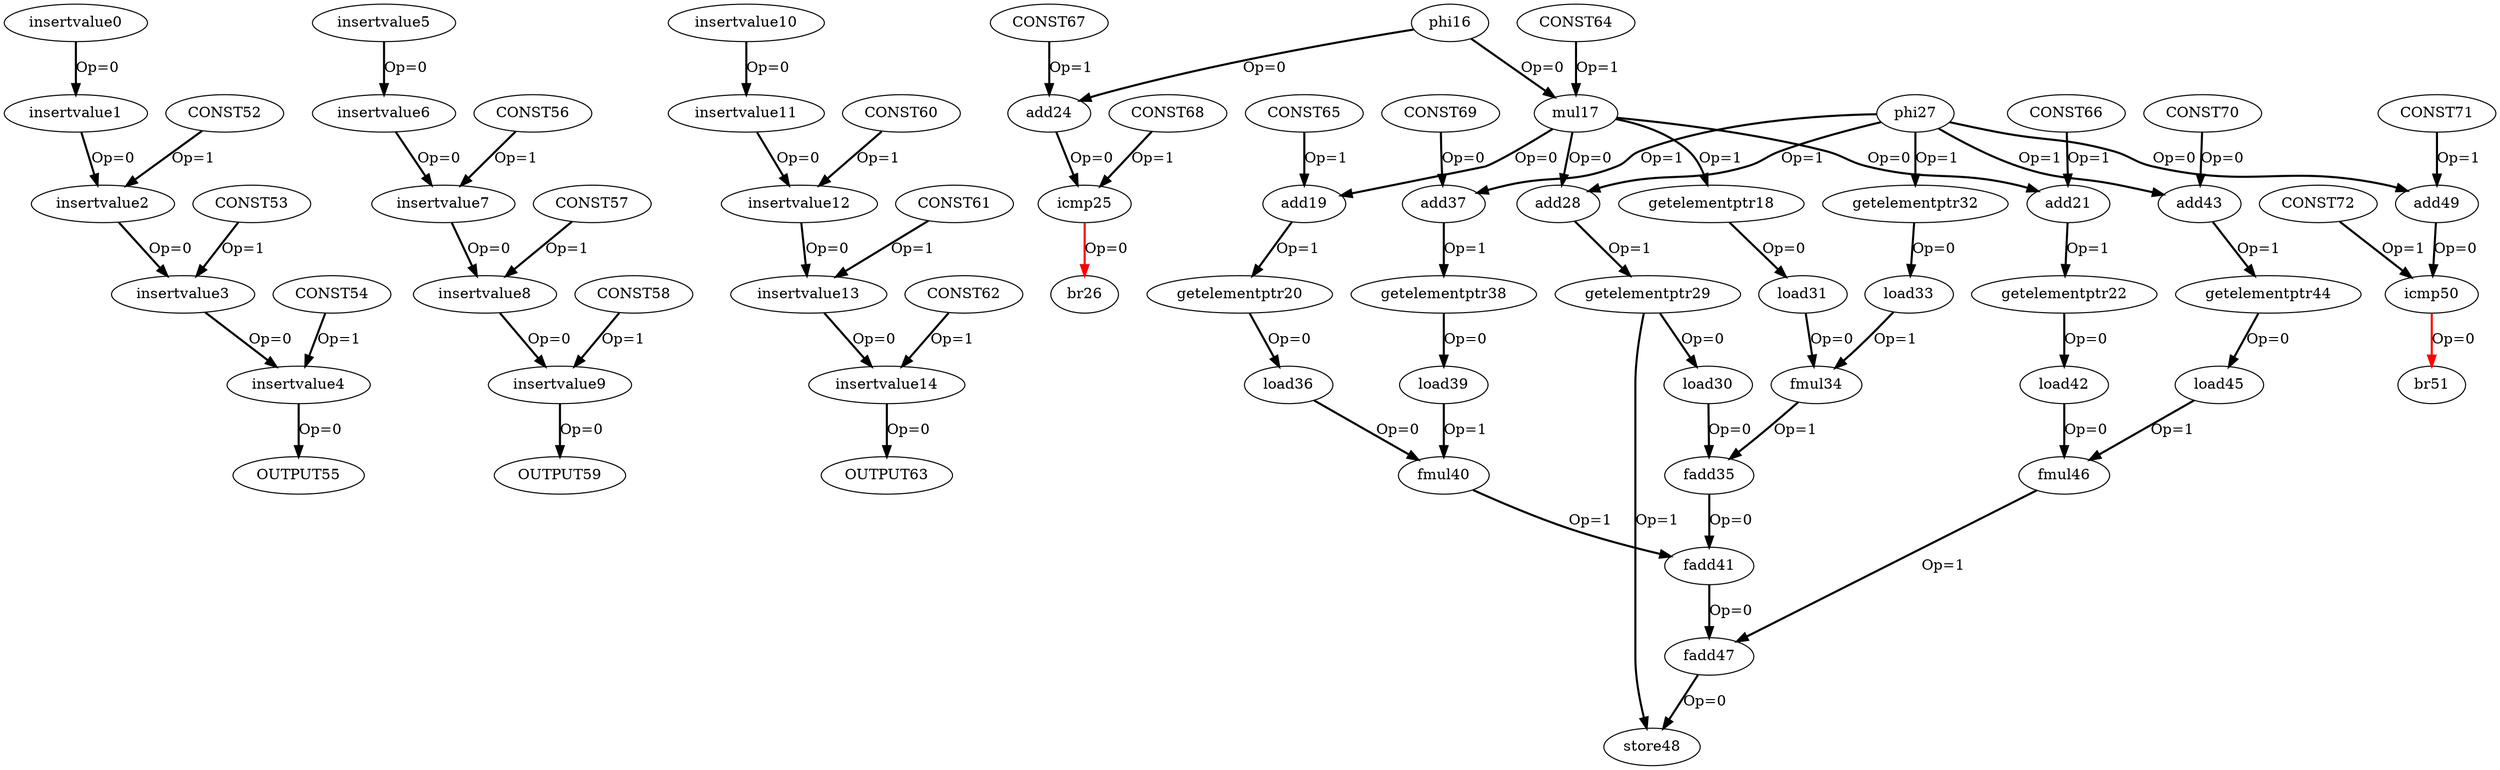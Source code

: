 digraph G {
subgraph cluster_1{
style = "dashed";
label = "level1";
subgraph cluster_0{
style = "dashed";
label = "level0";
}
}
insertvalue0 -> insertvalue1[color = black, style = bold, label = "Op=0"];
insertvalue1 -> insertvalue2[color = black, style = bold, label = "Op=0"];
CONST52 -> insertvalue2[color = black, style = bold, label = "Op=1"];
insertvalue2 -> insertvalue3[color = black, style = bold, label = "Op=0"];
CONST53 -> insertvalue3[color = black, style = bold, label = "Op=1"];
insertvalue3 -> insertvalue4[color = black, style = bold, label = "Op=0"];
CONST54 -> insertvalue4[color = black, style = bold, label = "Op=1"];
insertvalue4 -> OUTPUT55[color = black, style = bold, label = "Op=0"];
insertvalue5 -> insertvalue6[color = black, style = bold, label = "Op=0"];
insertvalue6 -> insertvalue7[color = black, style = bold, label = "Op=0"];
CONST56 -> insertvalue7[color = black, style = bold, label = "Op=1"];
insertvalue7 -> insertvalue8[color = black, style = bold, label = "Op=0"];
CONST57 -> insertvalue8[color = black, style = bold, label = "Op=1"];
insertvalue8 -> insertvalue9[color = black, style = bold, label = "Op=0"];
CONST58 -> insertvalue9[color = black, style = bold, label = "Op=1"];
insertvalue9 -> OUTPUT59[color = black, style = bold, label = "Op=0"];
insertvalue10 -> insertvalue11[color = black, style = bold, label = "Op=0"];
insertvalue11 -> insertvalue12[color = black, style = bold, label = "Op=0"];
CONST60 -> insertvalue12[color = black, style = bold, label = "Op=1"];
insertvalue12 -> insertvalue13[color = black, style = bold, label = "Op=0"];
CONST61 -> insertvalue13[color = black, style = bold, label = "Op=1"];
insertvalue13 -> insertvalue14[color = black, style = bold, label = "Op=0"];
CONST62 -> insertvalue14[color = black, style = bold, label = "Op=1"];
insertvalue14 -> OUTPUT63[color = black, style = bold, label = "Op=0"];
phi16 -> add24[color = black, style = bold, label = "Op=0"];
phi16 -> mul17[color = black, style = bold, label = "Op=0"];
CONST64 -> mul17[color = black, style = bold, label = "Op=1"];
mul17 -> add28[color = black, style = bold, label = "Op=0"];
mul17 -> add21[color = black, style = bold, label = "Op=0"];
mul17 -> add19[color = black, style = bold, label = "Op=0"];
mul17 -> getelementptr18[color = black, style = bold, label = "Op=1"];
getelementptr18 -> load31[color = black, style = bold, label = "Op=0"];
CONST65 -> add19[color = black, style = bold, label = "Op=1"];
add19 -> getelementptr20[color = black, style = bold, label = "Op=1"];
getelementptr20 -> load36[color = black, style = bold, label = "Op=0"];
CONST66 -> add21[color = black, style = bold, label = "Op=1"];
add21 -> getelementptr22[color = black, style = bold, label = "Op=1"];
getelementptr22 -> load42[color = black, style = bold, label = "Op=0"];
CONST67 -> add24[color = black, style = bold, label = "Op=1"];
add24 -> icmp25[color = black, style = bold, label = "Op=0"];
CONST68 -> icmp25[color = black, style = bold, label = "Op=1"];
icmp25 -> br26[color = red, style = bold, label = "Op=0"];
phi27 -> add49[color = black, style = bold, label = "Op=0"];
phi27 -> add43[color = black, style = bold, label = "Op=1"];
phi27 -> add37[color = black, style = bold, label = "Op=1"];
phi27 -> getelementptr32[color = black, style = bold, label = "Op=1"];
phi27 -> add28[color = black, style = bold, label = "Op=1"];
add28 -> getelementptr29[color = black, style = bold, label = "Op=1"];
getelementptr29 -> store48[color = black, style = bold, label = "Op=1"];
getelementptr29 -> load30[color = black, style = bold, label = "Op=0"];
load30 -> fadd35[color = black, style = bold, label = "Op=0"];
load31 -> fmul34[color = black, style = bold, label = "Op=0"];
getelementptr32 -> load33[color = black, style = bold, label = "Op=0"];
load33 -> fmul34[color = black, style = bold, label = "Op=1"];
fmul34 -> fadd35[color = black, style = bold, label = "Op=1"];
fadd35 -> fadd41[color = black, style = bold, label = "Op=0"];
load36 -> fmul40[color = black, style = bold, label = "Op=0"];
CONST69 -> add37[color = black, style = bold, label = "Op=0"];
add37 -> getelementptr38[color = black, style = bold, label = "Op=1"];
getelementptr38 -> load39[color = black, style = bold, label = "Op=0"];
load39 -> fmul40[color = black, style = bold, label = "Op=1"];
fmul40 -> fadd41[color = black, style = bold, label = "Op=1"];
fadd41 -> fadd47[color = black, style = bold, label = "Op=0"];
load42 -> fmul46[color = black, style = bold, label = "Op=0"];
CONST70 -> add43[color = black, style = bold, label = "Op=0"];
add43 -> getelementptr44[color = black, style = bold, label = "Op=1"];
getelementptr44 -> load45[color = black, style = bold, label = "Op=0"];
load45 -> fmul46[color = black, style = bold, label = "Op=1"];
fmul46 -> fadd47[color = black, style = bold, label = "Op=1"];
fadd47 -> store48[color = black, style = bold, label = "Op=0"];
CONST71 -> add49[color = black, style = bold, label = "Op=1"];
add49 -> icmp50[color = black, style = bold, label = "Op=0"];
CONST72 -> icmp50[color = black, style = bold, label = "Op=1"];
icmp50 -> br51[color = red, style = bold, label = "Op=0"];
}
